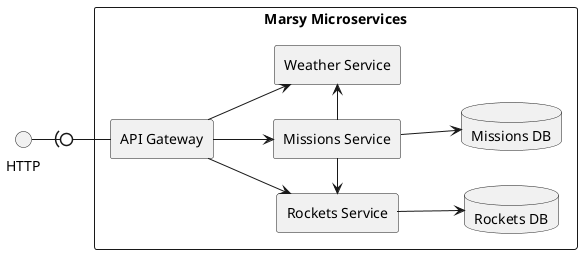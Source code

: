 @startuml
skinparam componentStyle rectangle
left to right direction


rectangle "Marsy Microservices" as backend {


    component "Missions Service" as s_mission     
    
    component "Rockets Service" as s_rocket
    component "Weather Service" as s_weather

    component "API Gateway" as api_gateway

    database "Rockets DB" as db_rockets
    database "Missions DB" as db_missions

    api_gateway --> s_mission
    api_gateway --> s_rocket
    api_gateway --> s_weather

    s_mission -left-> s_rocket
    s_mission -right-> s_weather

    s_mission --> db_missions
    s_rocket --> db_rockets
}

api_gateway -u0)- HTTP


@enduml
